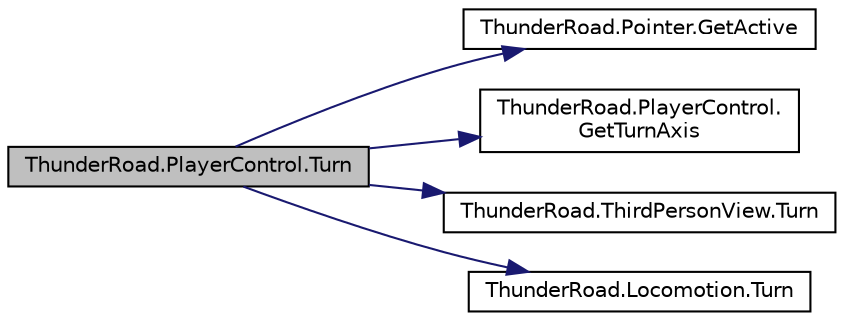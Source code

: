 digraph "ThunderRoad.PlayerControl.Turn"
{
 // LATEX_PDF_SIZE
  edge [fontname="Helvetica",fontsize="10",labelfontname="Helvetica",labelfontsize="10"];
  node [fontname="Helvetica",fontsize="10",shape=record];
  rankdir="LR";
  Node1 [label="ThunderRoad.PlayerControl.Turn",height=0.2,width=0.4,color="black", fillcolor="grey75", style="filled", fontcolor="black",tooltip="Turns the specified side."];
  Node1 -> Node2 [color="midnightblue",fontsize="10",style="solid",fontname="Helvetica"];
  Node2 [label="ThunderRoad.Pointer.GetActive",height=0.2,width=0.4,color="black", fillcolor="white", style="filled",URL="$class_thunder_road_1_1_pointer.html#a5a53face2f6617f61b01ca3aec6563ba",tooltip="Gets the active."];
  Node1 -> Node3 [color="midnightblue",fontsize="10",style="solid",fontname="Helvetica"];
  Node3 [label="ThunderRoad.PlayerControl.\lGetTurnAxis",height=0.2,width=0.4,color="black", fillcolor="white", style="filled",URL="$class_thunder_road_1_1_player_control.html#aeebe9eed85a8b29366f81bdeb4ed9de8",tooltip="Gets the turn axis."];
  Node1 -> Node4 [color="midnightblue",fontsize="10",style="solid",fontname="Helvetica"];
  Node4 [label="ThunderRoad.ThirdPersonView.Turn",height=0.2,width=0.4,color="black", fillcolor="white", style="filled",URL="$class_thunder_road_1_1_third_person_view.html#acd4b126ce8b261e2b9ba55ea8e283297",tooltip="Turns the specified speed."];
  Node1 -> Node5 [color="midnightblue",fontsize="10",style="solid",fontname="Helvetica"];
  Node5 [label="ThunderRoad.Locomotion.Turn",height=0.2,width=0.4,color="black", fillcolor="white", style="filled",URL="$class_thunder_road_1_1_locomotion.html#a888c2be0bcd336e16fbeddac2c46b192",tooltip="Turns the specified speed."];
}
